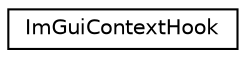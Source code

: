 digraph "Graphical Class Hierarchy"
{
 // LATEX_PDF_SIZE
  edge [fontname="Helvetica",fontsize="10",labelfontname="Helvetica",labelfontsize="10"];
  node [fontname="Helvetica",fontsize="10",shape=record];
  rankdir="LR";
  Node0 [label="ImGuiContextHook",height=0.2,width=0.4,color="black", fillcolor="white", style="filled",URL="$struct_im_gui_context_hook.html",tooltip=" "];
}
